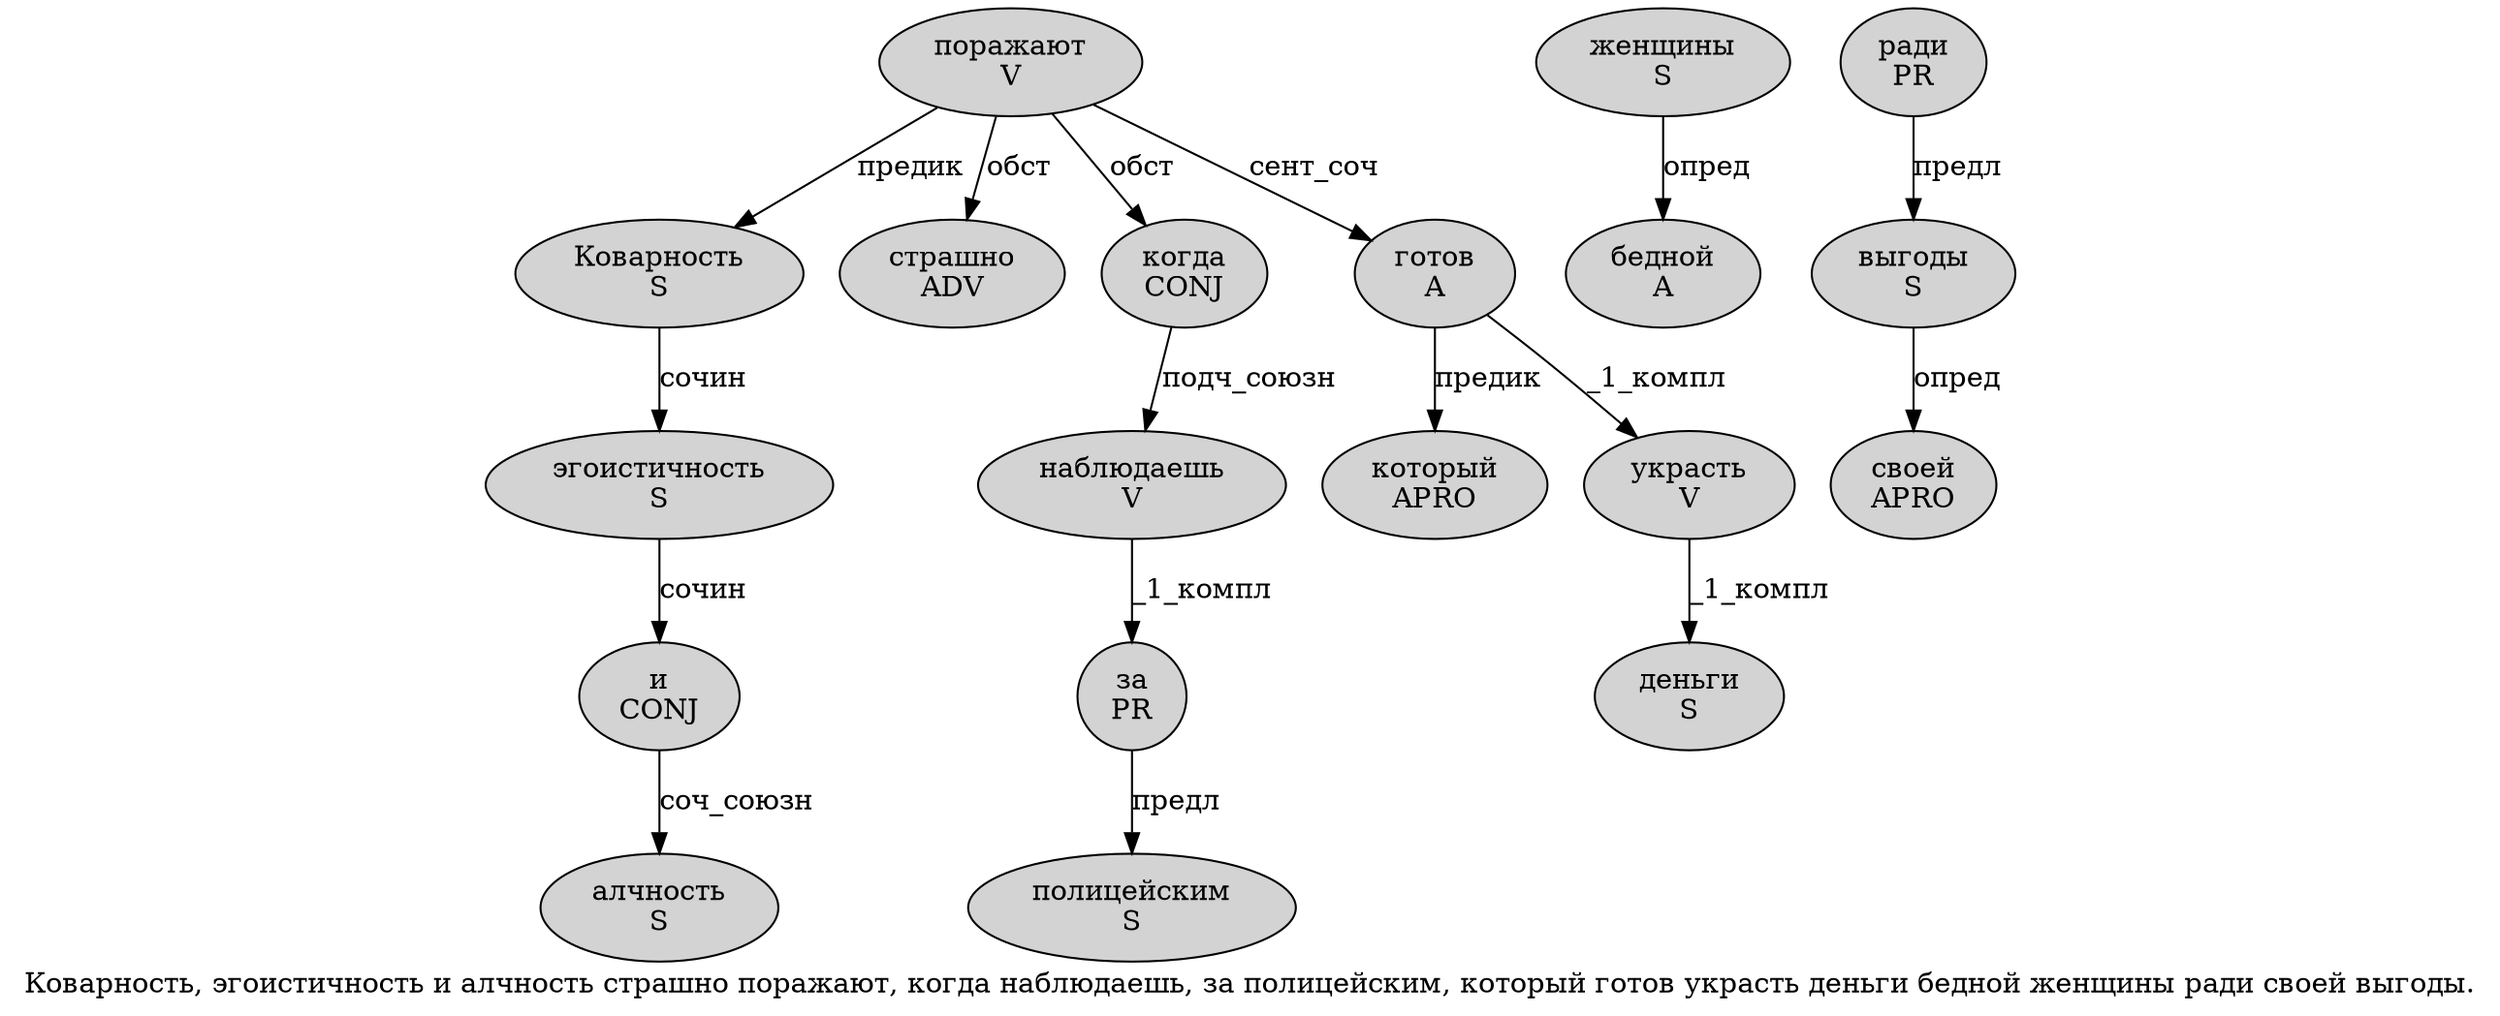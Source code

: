 digraph SENTENCE_651 {
	graph [label="Коварность, эгоистичность и алчность страшно поражают, когда наблюдаешь, за полицейским, который готов украсть деньги бедной женщины ради своей выгоды."]
	node [style=filled]
		0 [label="Коварность
S" color="" fillcolor=lightgray penwidth=1 shape=ellipse]
		2 [label="эгоистичность
S" color="" fillcolor=lightgray penwidth=1 shape=ellipse]
		3 [label="и
CONJ" color="" fillcolor=lightgray penwidth=1 shape=ellipse]
		4 [label="алчность
S" color="" fillcolor=lightgray penwidth=1 shape=ellipse]
		5 [label="страшно
ADV" color="" fillcolor=lightgray penwidth=1 shape=ellipse]
		6 [label="поражают
V" color="" fillcolor=lightgray penwidth=1 shape=ellipse]
		8 [label="когда
CONJ" color="" fillcolor=lightgray penwidth=1 shape=ellipse]
		9 [label="наблюдаешь
V" color="" fillcolor=lightgray penwidth=1 shape=ellipse]
		11 [label="за
PR" color="" fillcolor=lightgray penwidth=1 shape=ellipse]
		12 [label="полицейским
S" color="" fillcolor=lightgray penwidth=1 shape=ellipse]
		14 [label="который
APRO" color="" fillcolor=lightgray penwidth=1 shape=ellipse]
		15 [label="готов
A" color="" fillcolor=lightgray penwidth=1 shape=ellipse]
		16 [label="украсть
V" color="" fillcolor=lightgray penwidth=1 shape=ellipse]
		17 [label="деньги
S" color="" fillcolor=lightgray penwidth=1 shape=ellipse]
		18 [label="бедной
A" color="" fillcolor=lightgray penwidth=1 shape=ellipse]
		19 [label="женщины
S" color="" fillcolor=lightgray penwidth=1 shape=ellipse]
		20 [label="ради
PR" color="" fillcolor=lightgray penwidth=1 shape=ellipse]
		21 [label="своей
APRO" color="" fillcolor=lightgray penwidth=1 shape=ellipse]
		22 [label="выгоды
S" color="" fillcolor=lightgray penwidth=1 shape=ellipse]
			6 -> 0 [label="предик"]
			6 -> 5 [label="обст"]
			6 -> 8 [label="обст"]
			6 -> 15 [label="сент_соч"]
			0 -> 2 [label="сочин"]
			11 -> 12 [label="предл"]
			2 -> 3 [label="сочин"]
			3 -> 4 [label="соч_союзн"]
			22 -> 21 [label="опред"]
			15 -> 14 [label="предик"]
			15 -> 16 [label="_1_компл"]
			20 -> 22 [label="предл"]
			9 -> 11 [label="_1_компл"]
			8 -> 9 [label="подч_союзн"]
			19 -> 18 [label="опред"]
			16 -> 17 [label="_1_компл"]
}